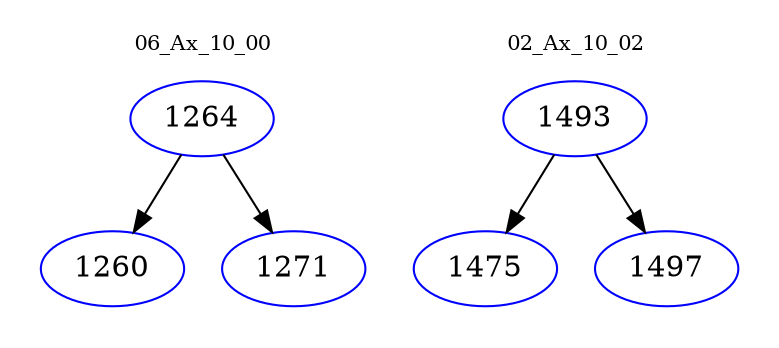 digraph{
subgraph cluster_0 {
color = white
label = "06_Ax_10_00";
fontsize=10;
T0_1264 [label="1264", color="blue"]
T0_1264 -> T0_1260 [color="black"]
T0_1260 [label="1260", color="blue"]
T0_1264 -> T0_1271 [color="black"]
T0_1271 [label="1271", color="blue"]
}
subgraph cluster_1 {
color = white
label = "02_Ax_10_02";
fontsize=10;
T1_1493 [label="1493", color="blue"]
T1_1493 -> T1_1475 [color="black"]
T1_1475 [label="1475", color="blue"]
T1_1493 -> T1_1497 [color="black"]
T1_1497 [label="1497", color="blue"]
}
}

